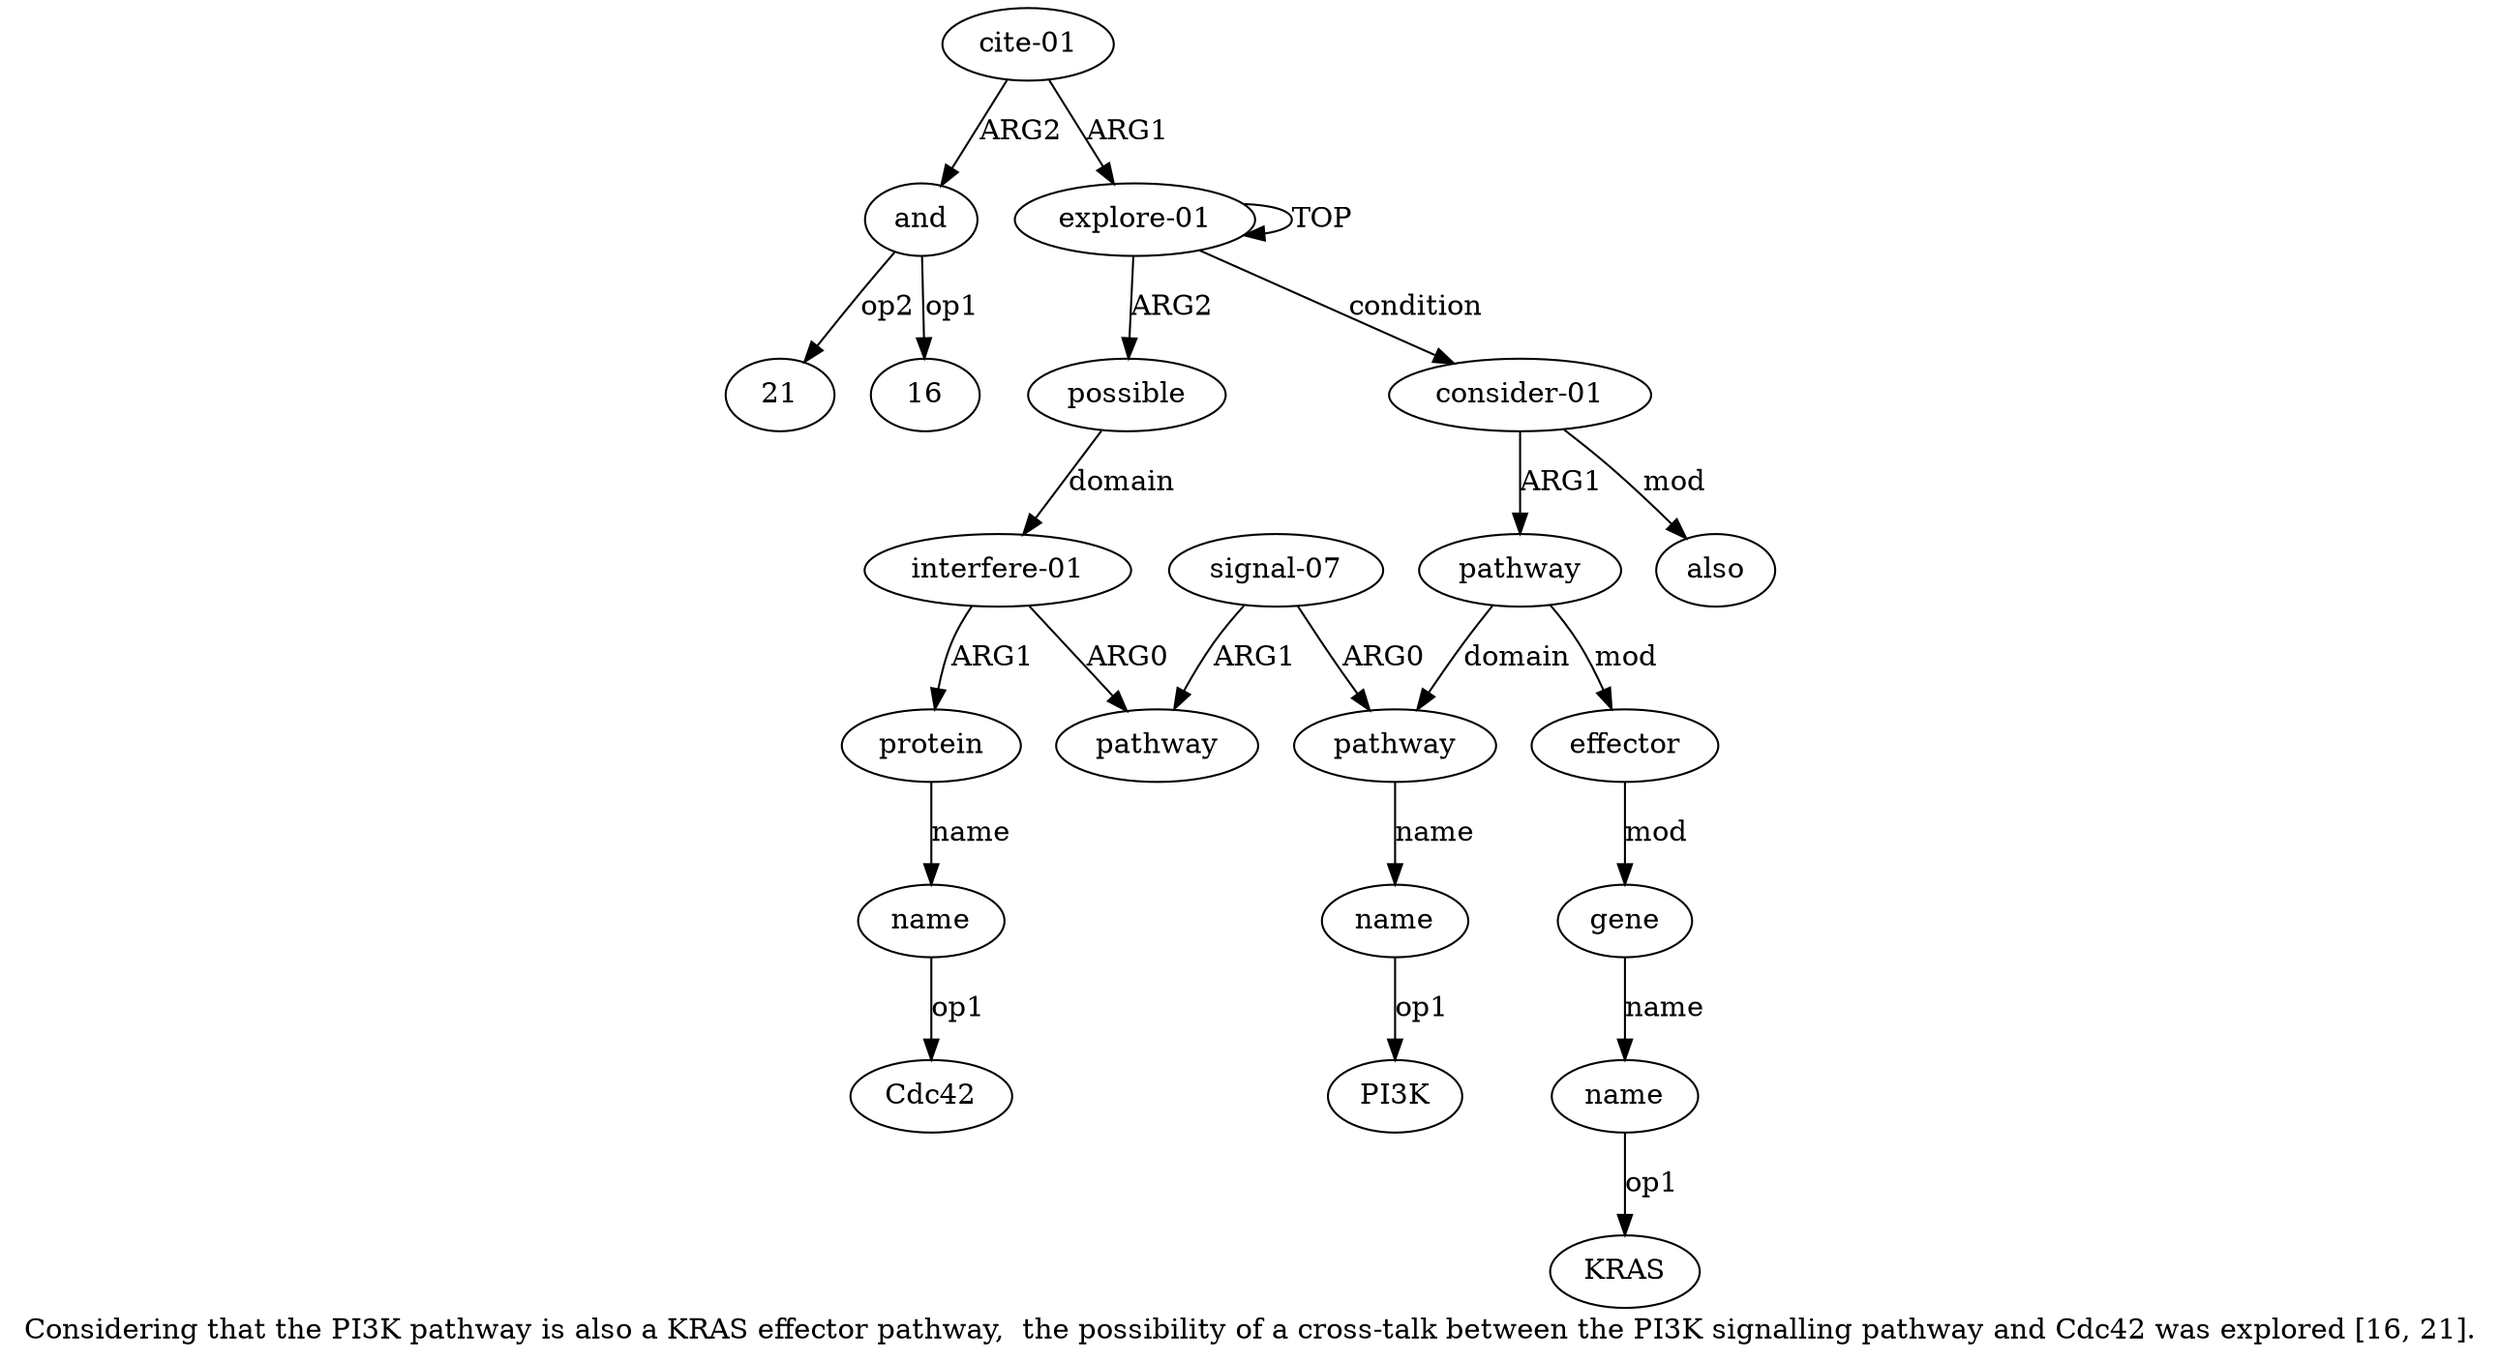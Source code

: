 digraph  {
	graph [label="Considering that the PI3K pathway is also a KRAS effector pathway,  the possibility of a cross-talk between the PI3K signalling \
pathway and Cdc42 was explored [16, 21]."];
	node [label="\N"];
	"a16 21"	 [color=black,
		gold_ind=-1,
		gold_label=21,
		label=21,
		test_ind=-1,
		test_label=21];
	"a8 Cdc42"	 [color=black,
		gold_ind=-1,
		gold_label=Cdc42,
		label=Cdc42,
		test_ind=-1,
		test_label=Cdc42];
	"a16 16"	 [color=black,
		gold_ind=-1,
		gold_label=16,
		label=16,
		test_ind=-1,
		test_label=16];
	"a13 KRAS"	 [color=black,
		gold_ind=-1,
		gold_label=KRAS,
		label=KRAS,
		test_ind=-1,
		test_label=KRAS];
	a15	 [color=black,
		gold_ind=15,
		gold_label="cite-01",
		label="cite-01",
		test_ind=15,
		test_label="cite-01"];
	a16	 [color=black,
		gold_ind=16,
		gold_label=and,
		label=and,
		test_ind=16,
		test_label=and];
	a15 -> a16 [key=0,
	color=black,
	gold_label=ARG2,
	label=ARG2,
	test_label=ARG2];
a0 [color=black,
	gold_ind=0,
	gold_label="explore-01",
	label="explore-01",
	test_ind=0,
	test_label="explore-01"];
a15 -> a0 [key=0,
color=black,
gold_label=ARG1,
label=ARG1,
test_label=ARG1];
a14 [color=black,
gold_ind=14,
gold_label=also,
label=also,
test_ind=14,
test_label=also];
a16 -> "a16 21" [key=0,
color=black,
gold_label=op2,
label=op2,
test_label=op2];
a16 -> "a16 16" [key=0,
color=black,
gold_label=op1,
label=op1,
test_label=op1];
a11 [color=black,
gold_ind=11,
gold_label=effector,
label=effector,
test_ind=11,
test_label=effector];
a12 [color=black,
gold_ind=12,
gold_label=gene,
label=gene,
test_ind=12,
test_label=gene];
a11 -> a12 [key=0,
color=black,
gold_label=mod,
label=mod,
test_label=mod];
a10 [color=black,
gold_ind=10,
gold_label=pathway,
label=pathway,
test_ind=10,
test_label=pathway];
a10 -> a11 [key=0,
color=black,
gold_label=mod,
label=mod,
test_label=mod];
a5 [color=black,
gold_ind=5,
gold_label=pathway,
label=pathway,
test_ind=5,
test_label=pathway];
a10 -> a5 [key=0,
color=black,
gold_label=domain,
label=domain,
test_label=domain];
a13 [color=black,
gold_ind=13,
gold_label=name,
label=name,
test_ind=13,
test_label=name];
a13 -> "a13 KRAS" [key=0,
color=black,
gold_label=op1,
label=op1,
test_label=op1];
a12 -> a13 [key=0,
color=black,
gold_label=name,
label=name,
test_label=name];
a1 [color=black,
gold_ind=1,
gold_label=possible,
label=possible,
test_ind=1,
test_label=possible];
a2 [color=black,
gold_ind=2,
gold_label="interfere-01",
label="interfere-01",
test_ind=2,
test_label="interfere-01"];
a1 -> a2 [key=0,
color=black,
gold_label=domain,
label=domain,
test_label=domain];
a0 -> a1 [key=0,
color=black,
gold_label=ARG2,
label=ARG2,
test_label=ARG2];
a0 -> a0 [key=0,
color=black,
gold_label=TOP,
label=TOP,
test_label=TOP];
a9 [color=black,
gold_ind=9,
gold_label="consider-01",
label="consider-01",
test_ind=9,
test_label="consider-01"];
a0 -> a9 [key=0,
color=black,
gold_label=condition,
label=condition,
test_label=condition];
a3 [color=black,
gold_ind=3,
gold_label=pathway,
label=pathway,
test_ind=3,
test_label=pathway];
a2 -> a3 [key=0,
color=black,
gold_label=ARG0,
label=ARG0,
test_label=ARG0];
a7 [color=black,
gold_ind=7,
gold_label=protein,
label=protein,
test_ind=7,
test_label=protein];
a2 -> a7 [key=0,
color=black,
gold_label=ARG1,
label=ARG1,
test_label=ARG1];
a6 [color=black,
gold_ind=6,
gold_label=name,
label=name,
test_ind=6,
test_label=name];
a5 -> a6 [key=0,
color=black,
gold_label=name,
label=name,
test_label=name];
a4 [color=black,
gold_ind=4,
gold_label="signal-07",
label="signal-07",
test_ind=4,
test_label="signal-07"];
a4 -> a3 [key=0,
color=black,
gold_label=ARG1,
label=ARG1,
test_label=ARG1];
a4 -> a5 [key=0,
color=black,
gold_label=ARG0,
label=ARG0,
test_label=ARG0];
a8 [color=black,
gold_ind=8,
gold_label=name,
label=name,
test_ind=8,
test_label=name];
a7 -> a8 [key=0,
color=black,
gold_label=name,
label=name,
test_label=name];
"a6 PI3K" [color=black,
gold_ind=-1,
gold_label=PI3K,
label=PI3K,
test_ind=-1,
test_label=PI3K];
a6 -> "a6 PI3K" [key=0,
color=black,
gold_label=op1,
label=op1,
test_label=op1];
a9 -> a14 [key=0,
color=black,
gold_label=mod,
label=mod,
test_label=mod];
a9 -> a10 [key=0,
color=black,
gold_label=ARG1,
label=ARG1,
test_label=ARG1];
a8 -> "a8 Cdc42" [key=0,
color=black,
gold_label=op1,
label=op1,
test_label=op1];
}
